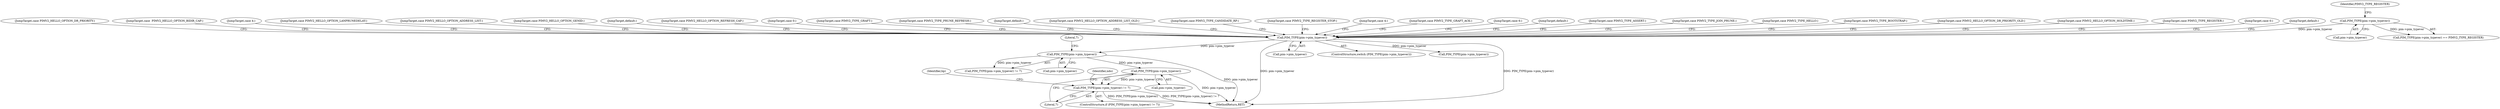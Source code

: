 digraph "0_tcpdump_5dc1860d8267b1e0cb78c9ffa2a40bea2fdb3ddc_4@pointer" {
"1000816" [label="(Call,PIM_TYPE(pim->pim_typever))"];
"1000758" [label="(Call,PIM_TYPE(pim->pim_typever))"];
"1000278" [label="(Call,PIM_TYPE(pim->pim_typever))"];
"1000216" [label="(Call,PIM_TYPE(pim->pim_typever))"];
"1000815" [label="(Call,PIM_TYPE(pim->pim_typever) != 7)"];
"1000820" [label="(Literal,7)"];
"1000824" [label="(Identifier,ndo)"];
"1000279" [label="(Call,pim->pim_typever)"];
"1000748" [label="(JumpTarget,case PIMV2_TYPE_GRAFT_ACK:)"];
"1000817" [label="(Call,pim->pim_typever)"];
"1000815" [label="(Call,PIM_TYPE(pim->pim_typever) != 7)"];
"1000816" [label="(Call,PIM_TYPE(pim->pim_typever))"];
"1000682" [label="(JumpTarget,case 6:)"];
"1000757" [label="(Call,PIM_TYPE(pim->pim_typever) != 7)"];
"1000688" [label="(JumpTarget,default:)"];
"1001250" [label="(JumpTarget,case PIMV2_TYPE_ASSERT:)"];
"1000839" [label="(Identifier,bp)"];
"1000746" [label="(JumpTarget,case PIMV2_TYPE_JOIN_PRUNE:)"];
"1000283" [label="(JumpTarget,case PIMV2_TYPE_HELLO:)"];
"1000993" [label="(JumpTarget,case PIMV2_TYPE_BOOTSTRAP:)"];
"1000814" [label="(ControlStructure,if (PIM_TYPE(pim->pim_typever) != 7))"];
"1000216" [label="(Call,PIM_TYPE(pim->pim_typever))"];
"1000759" [label="(Call,pim->pim_typever)"];
"1000277" [label="(ControlStructure,switch (PIM_TYPE(pim->pim_typever)))"];
"1000416" [label="(JumpTarget,case PIMV2_HELLO_OPTION_DR_PRIORITY_OLD:)"];
"1001564" [label="(Call,PIM_TYPE(pim->pim_typever))"];
"1000348" [label="(JumpTarget,case PIMV2_HELLO_OPTION_HOLDTIME:)"];
"1000606" [label="(JumpTarget,case PIMV2_TYPE_REGISTER:)"];
"1000652" [label="(JumpTarget,case 0:)"];
"1000436" [label="(JumpTarget,default:)"];
"1000417" [label="(JumpTarget,case PIMV2_HELLO_OPTION_DR_PRIORITY:)"];
"1000524" [label="(JumpTarget,case  PIMV2_HELLO_OPTION_BIDIR_CAP:)"];
"1000427" [label="(JumpTarget,case 4:)"];
"1000758" [label="(Call,PIM_TYPE(pim->pim_typever))"];
"1000278" [label="(Call,PIM_TYPE(pim->pim_typever))"];
"1000367" [label="(JumpTarget,case PIMV2_HELLO_OPTION_LANPRUNEDELAY:)"];
"1000215" [label="(Call,PIM_TYPE(pim->pim_typever) == PIMV2_TYPE_REGISTER)"];
"1000220" [label="(Identifier,PIMV2_TYPE_REGISTER)"];
"1000527" [label="(JumpTarget,case PIMV2_HELLO_OPTION_ADDRESS_LIST:)"];
"1000445" [label="(JumpTarget,case PIMV2_HELLO_OPTION_GENID:)"];
"1000575" [label="(JumpTarget,default:)"];
"1000762" [label="(Literal,7)"];
"1000467" [label="(JumpTarget,case PIMV2_HELLO_OPTION_REFRESH_CAP:)"];
"1000421" [label="(JumpTarget,case 0:)"];
"1000747" [label="(JumpTarget,case PIMV2_TYPE_GRAFT:)"];
"1001575" [label="(MethodReturn,RET)"];
"1001472" [label="(JumpTarget,case PIMV2_TYPE_PRUNE_REFRESH:)"];
"1001558" [label="(JumpTarget,default:)"];
"1000526" [label="(JumpTarget,case PIMV2_HELLO_OPTION_ADDRESS_LIST_OLD:)"];
"1000217" [label="(Call,pim->pim_typever)"];
"1001339" [label="(JumpTarget,case PIMV2_TYPE_CANDIDATE_RP:)"];
"1000698" [label="(JumpTarget,case PIMV2_TYPE_REGISTER_STOP:)"];
"1000676" [label="(JumpTarget,case 4:)"];
"1000816" -> "1000815"  [label="AST: "];
"1000816" -> "1000817"  [label="CFG: "];
"1000817" -> "1000816"  [label="AST: "];
"1000820" -> "1000816"  [label="CFG: "];
"1000816" -> "1001575"  [label="DDG: pim->pim_typever"];
"1000816" -> "1000815"  [label="DDG: pim->pim_typever"];
"1000758" -> "1000816"  [label="DDG: pim->pim_typever"];
"1000758" -> "1000757"  [label="AST: "];
"1000758" -> "1000759"  [label="CFG: "];
"1000759" -> "1000758"  [label="AST: "];
"1000762" -> "1000758"  [label="CFG: "];
"1000758" -> "1001575"  [label="DDG: pim->pim_typever"];
"1000758" -> "1000757"  [label="DDG: pim->pim_typever"];
"1000278" -> "1000758"  [label="DDG: pim->pim_typever"];
"1000278" -> "1000277"  [label="AST: "];
"1000278" -> "1000279"  [label="CFG: "];
"1000279" -> "1000278"  [label="AST: "];
"1000283" -> "1000278"  [label="CFG: "];
"1000348" -> "1000278"  [label="CFG: "];
"1000367" -> "1000278"  [label="CFG: "];
"1000416" -> "1000278"  [label="CFG: "];
"1000417" -> "1000278"  [label="CFG: "];
"1000421" -> "1000278"  [label="CFG: "];
"1000427" -> "1000278"  [label="CFG: "];
"1000436" -> "1000278"  [label="CFG: "];
"1000445" -> "1000278"  [label="CFG: "];
"1000467" -> "1000278"  [label="CFG: "];
"1000524" -> "1000278"  [label="CFG: "];
"1000526" -> "1000278"  [label="CFG: "];
"1000527" -> "1000278"  [label="CFG: "];
"1000575" -> "1000278"  [label="CFG: "];
"1000606" -> "1000278"  [label="CFG: "];
"1000652" -> "1000278"  [label="CFG: "];
"1000676" -> "1000278"  [label="CFG: "];
"1000682" -> "1000278"  [label="CFG: "];
"1000688" -> "1000278"  [label="CFG: "];
"1000698" -> "1000278"  [label="CFG: "];
"1000746" -> "1000278"  [label="CFG: "];
"1000747" -> "1000278"  [label="CFG: "];
"1000748" -> "1000278"  [label="CFG: "];
"1000993" -> "1000278"  [label="CFG: "];
"1001250" -> "1000278"  [label="CFG: "];
"1001339" -> "1000278"  [label="CFG: "];
"1001472" -> "1000278"  [label="CFG: "];
"1001558" -> "1000278"  [label="CFG: "];
"1000278" -> "1001575"  [label="DDG: PIM_TYPE(pim->pim_typever)"];
"1000278" -> "1001575"  [label="DDG: pim->pim_typever"];
"1000216" -> "1000278"  [label="DDG: pim->pim_typever"];
"1000278" -> "1001564"  [label="DDG: pim->pim_typever"];
"1000216" -> "1000215"  [label="AST: "];
"1000216" -> "1000217"  [label="CFG: "];
"1000217" -> "1000216"  [label="AST: "];
"1000220" -> "1000216"  [label="CFG: "];
"1000216" -> "1000215"  [label="DDG: pim->pim_typever"];
"1000815" -> "1000814"  [label="AST: "];
"1000815" -> "1000820"  [label="CFG: "];
"1000820" -> "1000815"  [label="AST: "];
"1000824" -> "1000815"  [label="CFG: "];
"1000839" -> "1000815"  [label="CFG: "];
"1000815" -> "1001575"  [label="DDG: PIM_TYPE(pim->pim_typever)"];
"1000815" -> "1001575"  [label="DDG: PIM_TYPE(pim->pim_typever) != 7"];
}
